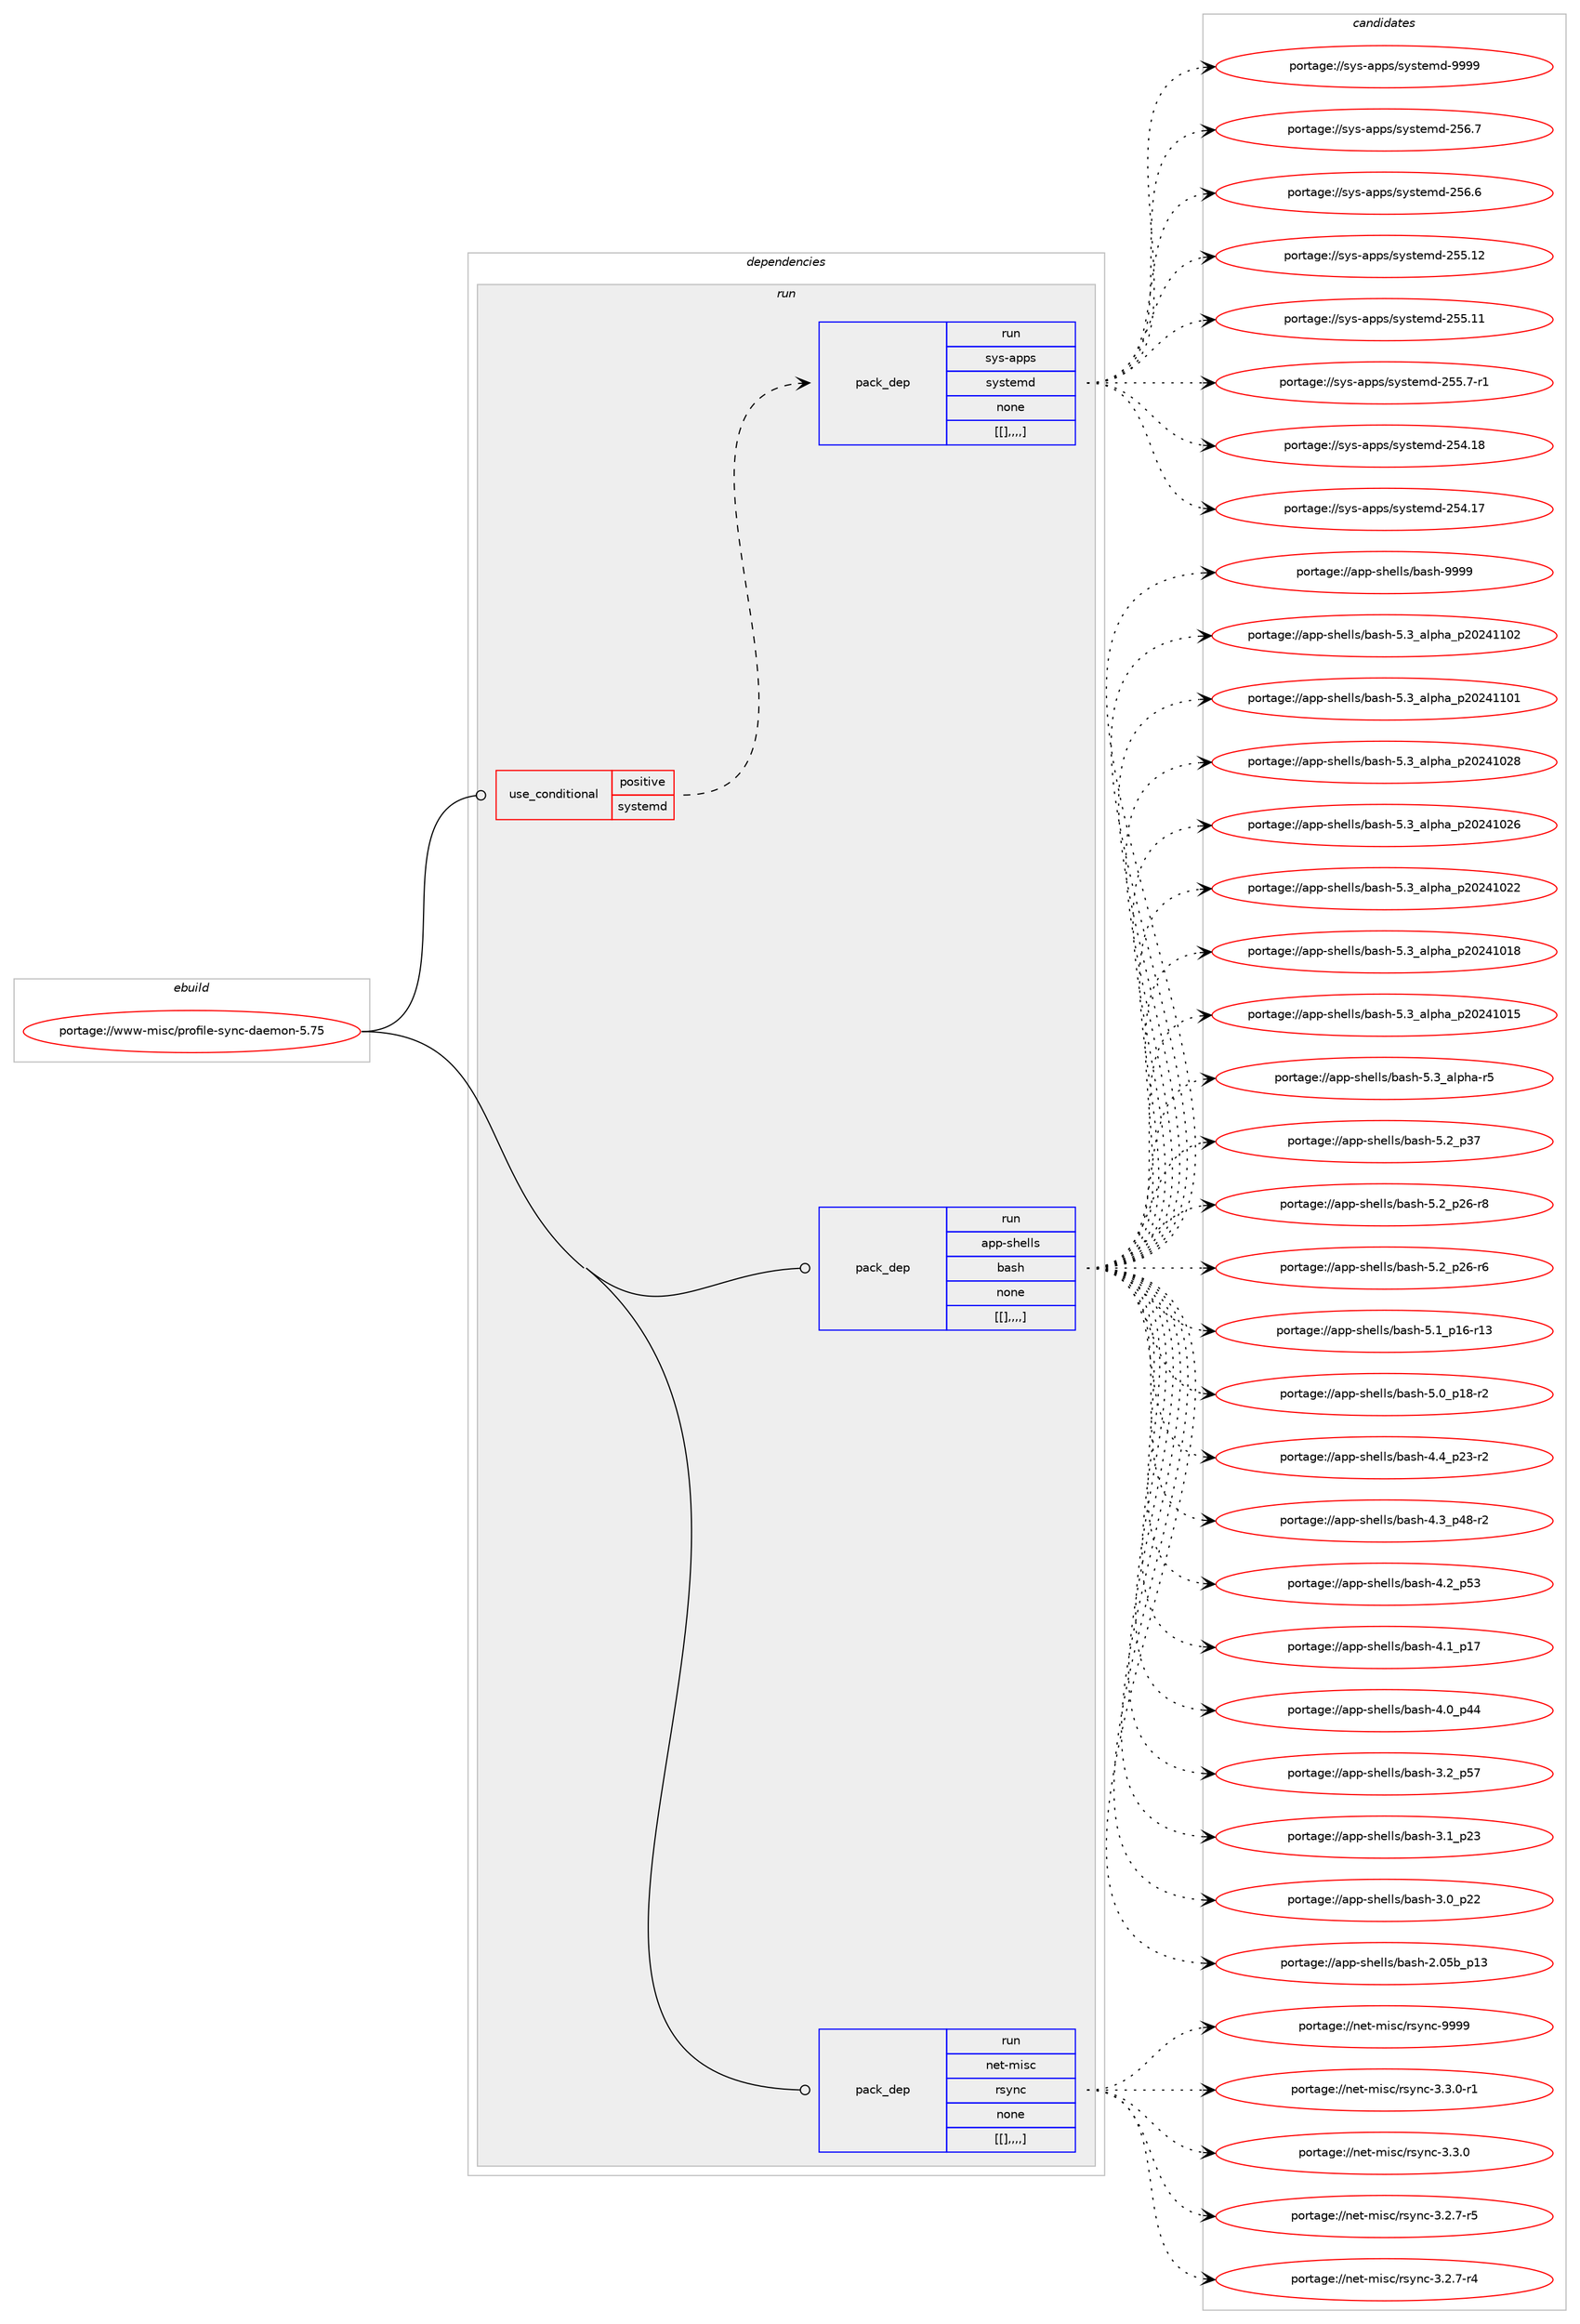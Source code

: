 digraph prolog {

# *************
# Graph options
# *************

newrank=true;
concentrate=true;
compound=true;
graph [rankdir=LR,fontname=Helvetica,fontsize=10,ranksep=1.5];#, ranksep=2.5, nodesep=0.2];
edge  [arrowhead=vee];
node  [fontname=Helvetica,fontsize=10];

# **********
# The ebuild
# **********

subgraph cluster_leftcol {
color=gray;
label=<<i>ebuild</i>>;
id [label="portage://www-misc/profile-sync-daemon-5.75", color=red, width=4, href="../www-misc/profile-sync-daemon-5.75.svg"];
}

# ****************
# The dependencies
# ****************

subgraph cluster_midcol {
color=gray;
label=<<i>dependencies</i>>;
subgraph cluster_compile {
fillcolor="#eeeeee";
style=filled;
label=<<i>compile</i>>;
}
subgraph cluster_compileandrun {
fillcolor="#eeeeee";
style=filled;
label=<<i>compile and run</i>>;
}
subgraph cluster_run {
fillcolor="#eeeeee";
style=filled;
label=<<i>run</i>>;
subgraph cond342 {
dependency2394 [label=<<TABLE BORDER="0" CELLBORDER="1" CELLSPACING="0" CELLPADDING="4"><TR><TD ROWSPAN="3" CELLPADDING="10">use_conditional</TD></TR><TR><TD>positive</TD></TR><TR><TD>systemd</TD></TR></TABLE>>, shape=none, color=red];
subgraph pack1903 {
dependency2397 [label=<<TABLE BORDER="0" CELLBORDER="1" CELLSPACING="0" CELLPADDING="4" WIDTH="220"><TR><TD ROWSPAN="6" CELLPADDING="30">pack_dep</TD></TR><TR><TD WIDTH="110">run</TD></TR><TR><TD>sys-apps</TD></TR><TR><TD>systemd</TD></TR><TR><TD>none</TD></TR><TR><TD>[[],,,,]</TD></TR></TABLE>>, shape=none, color=blue];
}
dependency2394:e -> dependency2397:w [weight=20,style="dashed",arrowhead="vee"];
}
id:e -> dependency2394:w [weight=20,style="solid",arrowhead="odot"];
subgraph pack1907 {
dependency2402 [label=<<TABLE BORDER="0" CELLBORDER="1" CELLSPACING="0" CELLPADDING="4" WIDTH="220"><TR><TD ROWSPAN="6" CELLPADDING="30">pack_dep</TD></TR><TR><TD WIDTH="110">run</TD></TR><TR><TD>app-shells</TD></TR><TR><TD>bash</TD></TR><TR><TD>none</TD></TR><TR><TD>[[],,,,]</TD></TR></TABLE>>, shape=none, color=blue];
}
id:e -> dependency2402:w [weight=20,style="solid",arrowhead="odot"];
subgraph pack1910 {
dependency2405 [label=<<TABLE BORDER="0" CELLBORDER="1" CELLSPACING="0" CELLPADDING="4" WIDTH="220"><TR><TD ROWSPAN="6" CELLPADDING="30">pack_dep</TD></TR><TR><TD WIDTH="110">run</TD></TR><TR><TD>net-misc</TD></TR><TR><TD>rsync</TD></TR><TR><TD>none</TD></TR><TR><TD>[[],,,,]</TD></TR></TABLE>>, shape=none, color=blue];
}
id:e -> dependency2405:w [weight=20,style="solid",arrowhead="odot"];
}
}

# **************
# The candidates
# **************

subgraph cluster_choices {
rank=same;
color=gray;
label=<<i>candidates</i>>;

subgraph choice1876 {
color=black;
nodesep=1;
choice1151211154597112112115471151211151161011091004557575757 [label="portage://sys-apps/systemd-9999", color=red, width=4,href="../sys-apps/systemd-9999.svg"];
choice115121115459711211211547115121115116101109100455053544655 [label="portage://sys-apps/systemd-256.7", color=red, width=4,href="../sys-apps/systemd-256.7.svg"];
choice115121115459711211211547115121115116101109100455053544654 [label="portage://sys-apps/systemd-256.6", color=red, width=4,href="../sys-apps/systemd-256.6.svg"];
choice11512111545971121121154711512111511610110910045505353464950 [label="portage://sys-apps/systemd-255.12", color=red, width=4,href="../sys-apps/systemd-255.12.svg"];
choice11512111545971121121154711512111511610110910045505353464949 [label="portage://sys-apps/systemd-255.11", color=red, width=4,href="../sys-apps/systemd-255.11.svg"];
choice1151211154597112112115471151211151161011091004550535346554511449 [label="portage://sys-apps/systemd-255.7-r1", color=red, width=4,href="../sys-apps/systemd-255.7-r1.svg"];
choice11512111545971121121154711512111511610110910045505352464956 [label="portage://sys-apps/systemd-254.18", color=red, width=4,href="../sys-apps/systemd-254.18.svg"];
choice11512111545971121121154711512111511610110910045505352464955 [label="portage://sys-apps/systemd-254.17", color=red, width=4,href="../sys-apps/systemd-254.17.svg"];
dependency2397:e -> choice1151211154597112112115471151211151161011091004557575757:w [style=dotted,weight="100"];
dependency2397:e -> choice115121115459711211211547115121115116101109100455053544655:w [style=dotted,weight="100"];
dependency2397:e -> choice115121115459711211211547115121115116101109100455053544654:w [style=dotted,weight="100"];
dependency2397:e -> choice11512111545971121121154711512111511610110910045505353464950:w [style=dotted,weight="100"];
dependency2397:e -> choice11512111545971121121154711512111511610110910045505353464949:w [style=dotted,weight="100"];
dependency2397:e -> choice1151211154597112112115471151211151161011091004550535346554511449:w [style=dotted,weight="100"];
dependency2397:e -> choice11512111545971121121154711512111511610110910045505352464956:w [style=dotted,weight="100"];
dependency2397:e -> choice11512111545971121121154711512111511610110910045505352464955:w [style=dotted,weight="100"];
}
subgraph choice1886 {
color=black;
nodesep=1;
choice97112112451151041011081081154798971151044557575757 [label="portage://app-shells/bash-9999", color=red, width=4,href="../app-shells/bash-9999.svg"];
choice971121124511510410110810811547989711510445534651959710811210497951125048505249494850 [label="portage://app-shells/bash-5.3_alpha_p20241102", color=red, width=4,href="../app-shells/bash-5.3_alpha_p20241102.svg"];
choice971121124511510410110810811547989711510445534651959710811210497951125048505249494849 [label="portage://app-shells/bash-5.3_alpha_p20241101", color=red, width=4,href="../app-shells/bash-5.3_alpha_p20241101.svg"];
choice971121124511510410110810811547989711510445534651959710811210497951125048505249485056 [label="portage://app-shells/bash-5.3_alpha_p20241028", color=red, width=4,href="../app-shells/bash-5.3_alpha_p20241028.svg"];
choice971121124511510410110810811547989711510445534651959710811210497951125048505249485054 [label="portage://app-shells/bash-5.3_alpha_p20241026", color=red, width=4,href="../app-shells/bash-5.3_alpha_p20241026.svg"];
choice971121124511510410110810811547989711510445534651959710811210497951125048505249485050 [label="portage://app-shells/bash-5.3_alpha_p20241022", color=red, width=4,href="../app-shells/bash-5.3_alpha_p20241022.svg"];
choice971121124511510410110810811547989711510445534651959710811210497951125048505249484956 [label="portage://app-shells/bash-5.3_alpha_p20241018", color=red, width=4,href="../app-shells/bash-5.3_alpha_p20241018.svg"];
choice971121124511510410110810811547989711510445534651959710811210497951125048505249484953 [label="portage://app-shells/bash-5.3_alpha_p20241015", color=red, width=4,href="../app-shells/bash-5.3_alpha_p20241015.svg"];
choice9711211245115104101108108115479897115104455346519597108112104974511453 [label="portage://app-shells/bash-5.3_alpha-r5", color=red, width=4,href="../app-shells/bash-5.3_alpha-r5.svg"];
choice971121124511510410110810811547989711510445534650951125155 [label="portage://app-shells/bash-5.2_p37", color=red, width=4,href="../app-shells/bash-5.2_p37.svg"];
choice9711211245115104101108108115479897115104455346509511250544511456 [label="portage://app-shells/bash-5.2_p26-r8", color=red, width=4,href="../app-shells/bash-5.2_p26-r8.svg"];
choice9711211245115104101108108115479897115104455346509511250544511454 [label="portage://app-shells/bash-5.2_p26-r6", color=red, width=4,href="../app-shells/bash-5.2_p26-r6.svg"];
choice971121124511510410110810811547989711510445534649951124954451144951 [label="portage://app-shells/bash-5.1_p16-r13", color=red, width=4,href="../app-shells/bash-5.1_p16-r13.svg"];
choice9711211245115104101108108115479897115104455346489511249564511450 [label="portage://app-shells/bash-5.0_p18-r2", color=red, width=4,href="../app-shells/bash-5.0_p18-r2.svg"];
choice9711211245115104101108108115479897115104455246529511250514511450 [label="portage://app-shells/bash-4.4_p23-r2", color=red, width=4,href="../app-shells/bash-4.4_p23-r2.svg"];
choice9711211245115104101108108115479897115104455246519511252564511450 [label="portage://app-shells/bash-4.3_p48-r2", color=red, width=4,href="../app-shells/bash-4.3_p48-r2.svg"];
choice971121124511510410110810811547989711510445524650951125351 [label="portage://app-shells/bash-4.2_p53", color=red, width=4,href="../app-shells/bash-4.2_p53.svg"];
choice971121124511510410110810811547989711510445524649951124955 [label="portage://app-shells/bash-4.1_p17", color=red, width=4,href="../app-shells/bash-4.1_p17.svg"];
choice971121124511510410110810811547989711510445524648951125252 [label="portage://app-shells/bash-4.0_p44", color=red, width=4,href="../app-shells/bash-4.0_p44.svg"];
choice971121124511510410110810811547989711510445514650951125355 [label="portage://app-shells/bash-3.2_p57", color=red, width=4,href="../app-shells/bash-3.2_p57.svg"];
choice971121124511510410110810811547989711510445514649951125051 [label="portage://app-shells/bash-3.1_p23", color=red, width=4,href="../app-shells/bash-3.1_p23.svg"];
choice971121124511510410110810811547989711510445514648951125050 [label="portage://app-shells/bash-3.0_p22", color=red, width=4,href="../app-shells/bash-3.0_p22.svg"];
choice9711211245115104101108108115479897115104455046485398951124951 [label="portage://app-shells/bash-2.05b_p13", color=red, width=4,href="../app-shells/bash-2.05b_p13.svg"];
dependency2402:e -> choice97112112451151041011081081154798971151044557575757:w [style=dotted,weight="100"];
dependency2402:e -> choice971121124511510410110810811547989711510445534651959710811210497951125048505249494850:w [style=dotted,weight="100"];
dependency2402:e -> choice971121124511510410110810811547989711510445534651959710811210497951125048505249494849:w [style=dotted,weight="100"];
dependency2402:e -> choice971121124511510410110810811547989711510445534651959710811210497951125048505249485056:w [style=dotted,weight="100"];
dependency2402:e -> choice971121124511510410110810811547989711510445534651959710811210497951125048505249485054:w [style=dotted,weight="100"];
dependency2402:e -> choice971121124511510410110810811547989711510445534651959710811210497951125048505249485050:w [style=dotted,weight="100"];
dependency2402:e -> choice971121124511510410110810811547989711510445534651959710811210497951125048505249484956:w [style=dotted,weight="100"];
dependency2402:e -> choice971121124511510410110810811547989711510445534651959710811210497951125048505249484953:w [style=dotted,weight="100"];
dependency2402:e -> choice9711211245115104101108108115479897115104455346519597108112104974511453:w [style=dotted,weight="100"];
dependency2402:e -> choice971121124511510410110810811547989711510445534650951125155:w [style=dotted,weight="100"];
dependency2402:e -> choice9711211245115104101108108115479897115104455346509511250544511456:w [style=dotted,weight="100"];
dependency2402:e -> choice9711211245115104101108108115479897115104455346509511250544511454:w [style=dotted,weight="100"];
dependency2402:e -> choice971121124511510410110810811547989711510445534649951124954451144951:w [style=dotted,weight="100"];
dependency2402:e -> choice9711211245115104101108108115479897115104455346489511249564511450:w [style=dotted,weight="100"];
dependency2402:e -> choice9711211245115104101108108115479897115104455246529511250514511450:w [style=dotted,weight="100"];
dependency2402:e -> choice9711211245115104101108108115479897115104455246519511252564511450:w [style=dotted,weight="100"];
dependency2402:e -> choice971121124511510410110810811547989711510445524650951125351:w [style=dotted,weight="100"];
dependency2402:e -> choice971121124511510410110810811547989711510445524649951124955:w [style=dotted,weight="100"];
dependency2402:e -> choice971121124511510410110810811547989711510445524648951125252:w [style=dotted,weight="100"];
dependency2402:e -> choice971121124511510410110810811547989711510445514650951125355:w [style=dotted,weight="100"];
dependency2402:e -> choice971121124511510410110810811547989711510445514649951125051:w [style=dotted,weight="100"];
dependency2402:e -> choice971121124511510410110810811547989711510445514648951125050:w [style=dotted,weight="100"];
dependency2402:e -> choice9711211245115104101108108115479897115104455046485398951124951:w [style=dotted,weight="100"];
}
subgraph choice1904 {
color=black;
nodesep=1;
choice110101116451091051159947114115121110994557575757 [label="portage://net-misc/rsync-9999", color=red, width=4,href="../net-misc/rsync-9999.svg"];
choice110101116451091051159947114115121110994551465146484511449 [label="portage://net-misc/rsync-3.3.0-r1", color=red, width=4,href="../net-misc/rsync-3.3.0-r1.svg"];
choice11010111645109105115994711411512111099455146514648 [label="portage://net-misc/rsync-3.3.0", color=red, width=4,href="../net-misc/rsync-3.3.0.svg"];
choice110101116451091051159947114115121110994551465046554511453 [label="portage://net-misc/rsync-3.2.7-r5", color=red, width=4,href="../net-misc/rsync-3.2.7-r5.svg"];
choice110101116451091051159947114115121110994551465046554511452 [label="portage://net-misc/rsync-3.2.7-r4", color=red, width=4,href="../net-misc/rsync-3.2.7-r4.svg"];
dependency2405:e -> choice110101116451091051159947114115121110994557575757:w [style=dotted,weight="100"];
dependency2405:e -> choice110101116451091051159947114115121110994551465146484511449:w [style=dotted,weight="100"];
dependency2405:e -> choice11010111645109105115994711411512111099455146514648:w [style=dotted,weight="100"];
dependency2405:e -> choice110101116451091051159947114115121110994551465046554511453:w [style=dotted,weight="100"];
dependency2405:e -> choice110101116451091051159947114115121110994551465046554511452:w [style=dotted,weight="100"];
}
}

}
